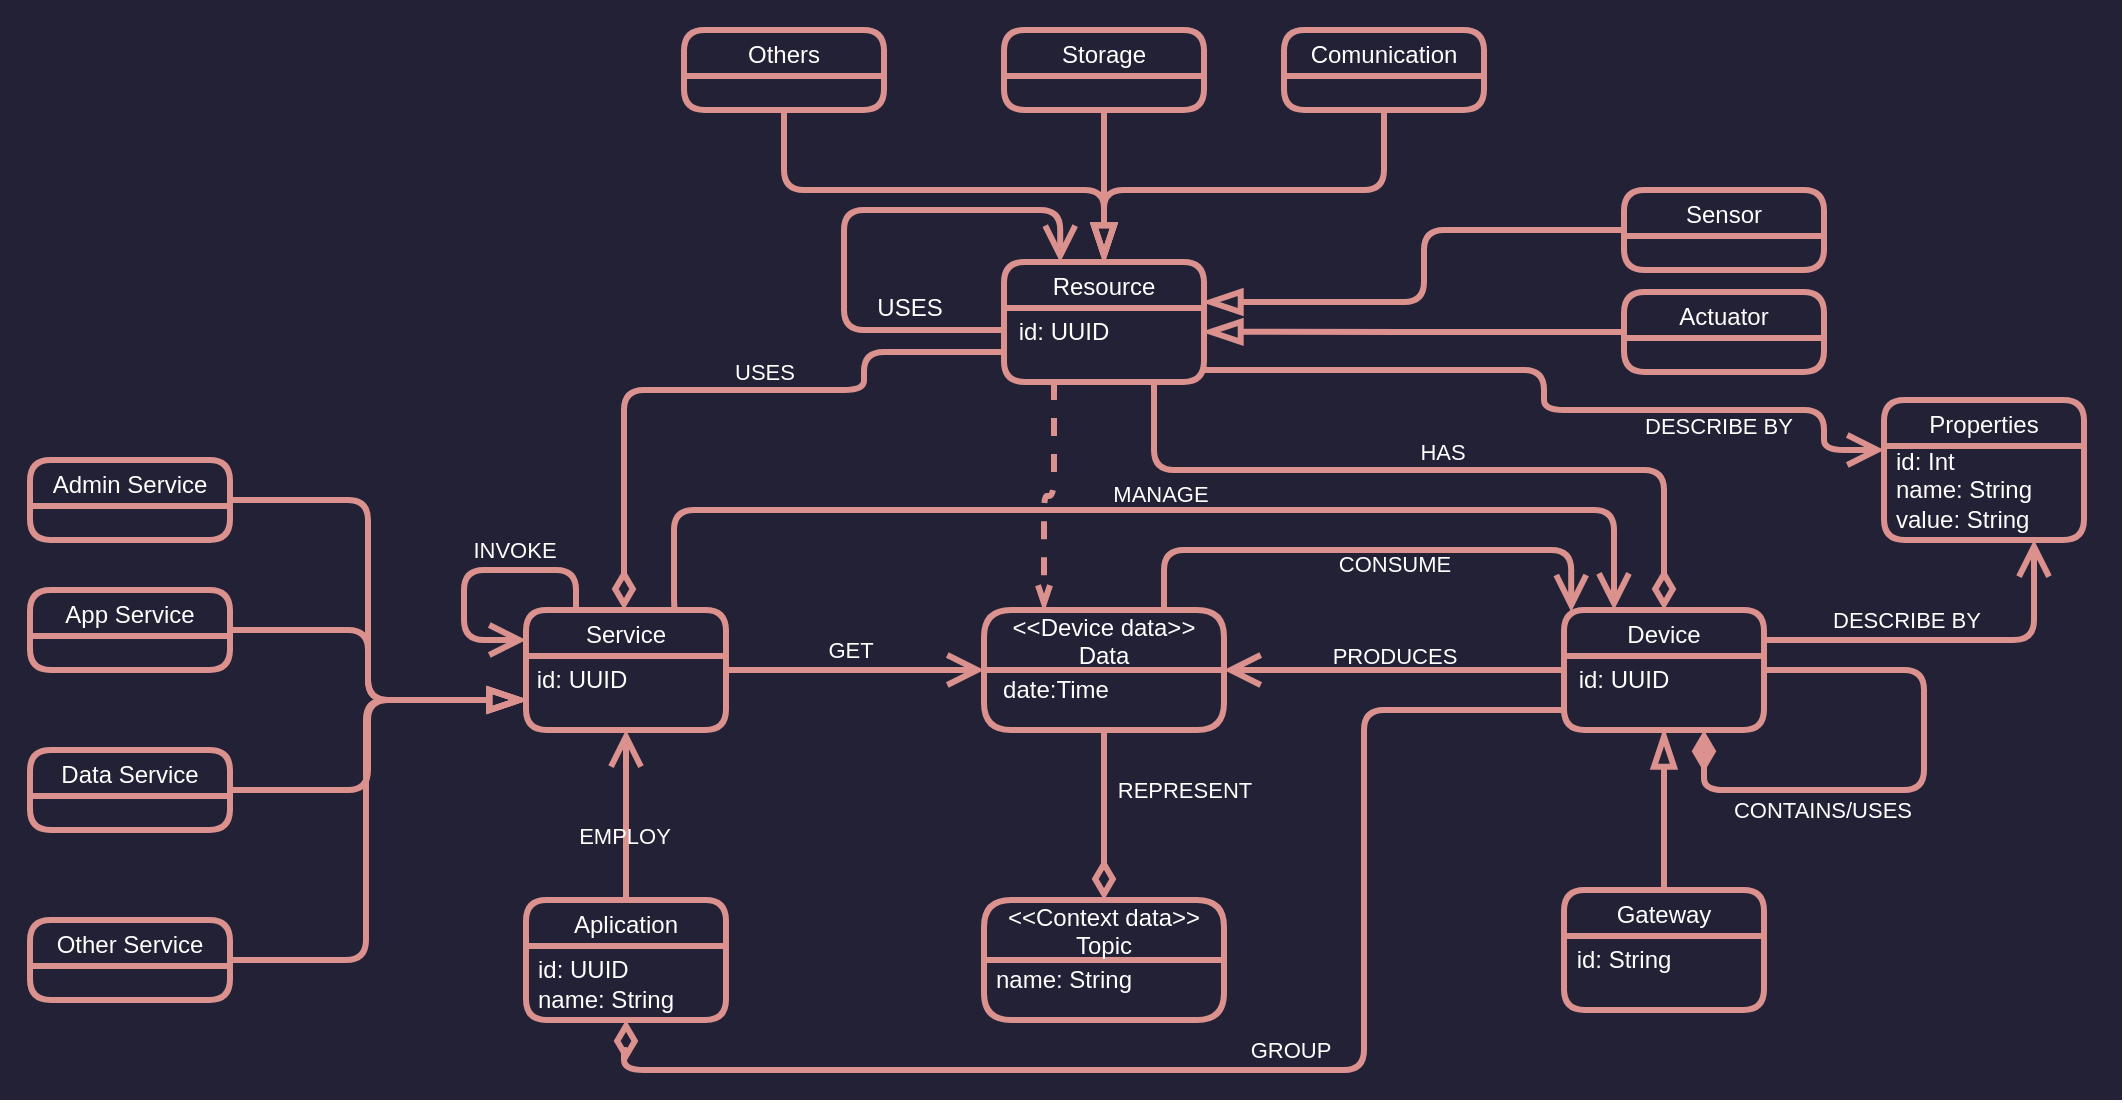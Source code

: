 <mxfile version="22.1.21" type="device">
  <diagram name="Página-1" id="KCZHRsNFGOOAUEGrP5nl">
    <mxGraphModel dx="1434" dy="907" grid="1" gridSize="10" guides="1" tooltips="1" connect="1" arrows="1" fold="1" page="1" pageScale="1" pageWidth="827" pageHeight="1169" math="0" shadow="0">
      <root>
        <mxCell id="0" />
        <mxCell id="1" parent="0" />
        <mxCell id="8vS-f6j0tsZiRI6oT4Nr-5" value="" style="group;fillColor=#232136;strokeColor=#232136;strokeWidth=30;" parent="1" vertex="1" connectable="0">
          <mxGeometry x="100" y="100" width="1031" height="520" as="geometry" />
        </mxCell>
        <mxCell id="fbPeKxcQVnnoHxMoIqsi-6" value="Others" style="swimlane;strokeWidth=3;rounded=1;fontStyle=0;strokeColor=#DB918D;fillColor=none;fontColor=#FFFFFF;container=0;labelBackgroundColor=none;" parent="8vS-f6j0tsZiRI6oT4Nr-5" vertex="1">
          <mxGeometry x="327" width="100" height="40" as="geometry" />
        </mxCell>
        <mxCell id="fbPeKxcQVnnoHxMoIqsi-7" value="Storage" style="swimlane;strokeWidth=3;rounded=1;fontStyle=0;strokeColor=#DB918D;fillColor=none;fontColor=#FFFFFF;container=0;labelBackgroundColor=none;" parent="8vS-f6j0tsZiRI6oT4Nr-5" vertex="1">
          <mxGeometry x="487" width="100" height="40" as="geometry" />
        </mxCell>
        <mxCell id="fbPeKxcQVnnoHxMoIqsi-8" value="Comunication" style="swimlane;strokeWidth=3;rounded=1;fontStyle=0;strokeColor=#DB918D;fillColor=none;fontColor=#FFFFFF;container=0;labelBackgroundColor=none;" parent="8vS-f6j0tsZiRI6oT4Nr-5" vertex="1">
          <mxGeometry x="627" width="100" height="40" as="geometry" />
        </mxCell>
        <mxCell id="fbPeKxcQVnnoHxMoIqsi-78" style="edgeStyle=orthogonalEdgeStyle;shape=connector;curved=0;rounded=1;orthogonalLoop=1;jettySize=auto;html=1;labelBackgroundColor=none;strokeColor=#DB918D;strokeWidth=3;align=center;verticalAlign=middle;fontFamily=Helvetica;fontSize=11;fontColor=#FFFFFF;endArrow=blockThin;endFill=0;endSize=12;" parent="8vS-f6j0tsZiRI6oT4Nr-5" source="fbPeKxcQVnnoHxMoIqsi-12" edge="1">
          <mxGeometry relative="1" as="geometry">
            <mxPoint x="587" y="136" as="targetPoint" />
            <Array as="points">
              <mxPoint x="697" y="100" />
              <mxPoint x="697" y="136" />
            </Array>
            <mxPoint x="787" y="56" as="sourcePoint" />
          </mxGeometry>
        </mxCell>
        <mxCell id="fbPeKxcQVnnoHxMoIqsi-12" value="Sensor" style="swimlane;strokeWidth=3;rounded=1;fontStyle=0;strokeColor=#DB918D;fillColor=none;fontColor=#FFFFFF;container=0;labelBackgroundColor=none;" parent="8vS-f6j0tsZiRI6oT4Nr-5" vertex="1">
          <mxGeometry x="797" y="80" width="100" height="40" as="geometry" />
        </mxCell>
        <mxCell id="8vS-f6j0tsZiRI6oT4Nr-2" style="edgeStyle=orthogonalEdgeStyle;shape=connector;curved=0;rounded=1;orthogonalLoop=1;jettySize=auto;html=1;exitX=0;exitY=0.5;exitDx=0;exitDy=0;labelBackgroundColor=none;strokeColor=#DB918D;strokeWidth=3;align=center;verticalAlign=middle;fontFamily=Helvetica;fontSize=11;fontColor=#FFFFFF;endArrow=blockThin;endFill=0;endSize=12;" parent="8vS-f6j0tsZiRI6oT4Nr-5" source="fbPeKxcQVnnoHxMoIqsi-13" edge="1">
          <mxGeometry relative="1" as="geometry">
            <mxPoint x="587.0" y="150.897" as="targetPoint" />
          </mxGeometry>
        </mxCell>
        <mxCell id="fbPeKxcQVnnoHxMoIqsi-13" value="Actuator" style="swimlane;strokeWidth=3;rounded=1;fontStyle=0;strokeColor=#DB918D;fillColor=none;fontColor=#FFFFFF;container=0;labelBackgroundColor=none;" parent="8vS-f6j0tsZiRI6oT4Nr-5" vertex="1">
          <mxGeometry x="797" y="131" width="100" height="40" as="geometry" />
        </mxCell>
        <mxCell id="fbPeKxcQVnnoHxMoIqsi-16" value="Admin Service" style="swimlane;strokeWidth=3;rounded=1;fontStyle=0;strokeColor=#DB918D;fillColor=none;fontColor=#FFFFFF;container=0;labelBackgroundColor=none;" parent="8vS-f6j0tsZiRI6oT4Nr-5" vertex="1">
          <mxGeometry y="215" width="100" height="40" as="geometry" />
        </mxCell>
        <mxCell id="fbPeKxcQVnnoHxMoIqsi-19" value="App Service" style="swimlane;strokeWidth=3;rounded=1;fontStyle=0;strokeColor=#DB918D;fillColor=none;fontColor=#FFFFFF;container=0;labelBackgroundColor=none;" parent="8vS-f6j0tsZiRI6oT4Nr-5" vertex="1">
          <mxGeometry y="280" width="100" height="40" as="geometry" />
        </mxCell>
        <mxCell id="fbPeKxcQVnnoHxMoIqsi-22" value="Data Service" style="swimlane;strokeWidth=3;rounded=1;fontStyle=0;strokeColor=#DB918D;fillColor=none;fontColor=#FFFFFF;container=0;labelBackgroundColor=none;" parent="8vS-f6j0tsZiRI6oT4Nr-5" vertex="1">
          <mxGeometry y="360" width="100" height="40" as="geometry" />
        </mxCell>
        <mxCell id="fbPeKxcQVnnoHxMoIqsi-23" value="Other Service" style="swimlane;strokeWidth=3;rounded=1;fontStyle=0;strokeColor=#DB918D;fillColor=none;fontColor=#FFFFFF;container=0;labelBackgroundColor=none;" parent="8vS-f6j0tsZiRI6oT4Nr-5" vertex="1">
          <mxGeometry y="445" width="100" height="40" as="geometry" />
        </mxCell>
        <mxCell id="fbPeKxcQVnnoHxMoIqsi-29" value="Aplication" style="swimlane;strokeWidth=3;rounded=1;fontStyle=0;strokeColor=#DB918D;fillColor=none;fontColor=#FFFFFF;container=0;labelBackgroundColor=none;" parent="8vS-f6j0tsZiRI6oT4Nr-5" vertex="1">
          <mxGeometry x="248" y="435" width="100" height="60" as="geometry">
            <mxRectangle x="580" y="270" width="80" height="30" as="alternateBounds" />
          </mxGeometry>
        </mxCell>
        <mxCell id="fbPeKxcQVnnoHxMoIqsi-86" value="USES" style="text;html=1;strokeColor=none;fillColor=none;align=center;verticalAlign=middle;whiteSpace=wrap;rounded=0;fontSize=12;fontFamily=Helvetica;fontColor=#FFFFFF;container=0;labelBackgroundColor=none;" parent="8vS-f6j0tsZiRI6oT4Nr-5" vertex="1">
          <mxGeometry x="410" y="124" width="60" height="30" as="geometry" />
        </mxCell>
        <mxCell id="fbPeKxcQVnnoHxMoIqsi-100" style="edgeStyle=orthogonalEdgeStyle;shape=connector;curved=0;rounded=1;orthogonalLoop=1;jettySize=auto;html=1;labelBackgroundColor=none;strokeColor=#DB918D;strokeWidth=3;align=center;verticalAlign=middle;fontFamily=Helvetica;fontSize=11;fontColor=#FFFFFF;endArrow=open;endFill=0;endSize=12;" parent="8vS-f6j0tsZiRI6oT4Nr-5" edge="1">
          <mxGeometry relative="1" as="geometry">
            <mxPoint x="347" y="320" as="sourcePoint" />
            <mxPoint x="477" y="320" as="targetPoint" />
          </mxGeometry>
        </mxCell>
        <mxCell id="fbPeKxcQVnnoHxMoIqsi-101" value="GET" style="edgeLabel;html=1;align=center;verticalAlign=middle;resizable=0;points=[];fontSize=11;fontFamily=Helvetica;fontColor=#FFFFFF;container=0;labelBackgroundColor=none;" parent="fbPeKxcQVnnoHxMoIqsi-100" vertex="1" connectable="0">
          <mxGeometry x="-0.027" y="-1" relative="1" as="geometry">
            <mxPoint y="-11" as="offset" />
          </mxGeometry>
        </mxCell>
        <mxCell id="KpJvDtPZwzSK3RjMsNet-6" style="edgeStyle=orthogonalEdgeStyle;shape=connector;curved=0;rounded=1;orthogonalLoop=1;jettySize=auto;html=1;labelBackgroundColor=none;strokeColor=#DB918D;strokeWidth=3;align=center;verticalAlign=middle;fontFamily=Helvetica;fontSize=11;fontColor=#FFFFFF;endArrow=open;endFill=0;endSize=12;" parent="8vS-f6j0tsZiRI6oT4Nr-5" edge="1">
          <mxGeometry relative="1" as="geometry">
            <mxPoint x="587" y="170" as="sourcePoint" />
            <mxPoint x="927" y="210" as="targetPoint" />
            <Array as="points">
              <mxPoint x="587" y="170" />
              <mxPoint x="757" y="170" />
              <mxPoint x="757" y="190" />
              <mxPoint x="897" y="190" />
              <mxPoint x="897" y="210" />
            </Array>
          </mxGeometry>
        </mxCell>
        <mxCell id="KpJvDtPZwzSK3RjMsNet-7" value="DESCRIBE BY" style="edgeLabel;html=1;align=center;verticalAlign=middle;resizable=0;points=[];fontSize=11;fontFamily=Helvetica;fontColor=#FFFFFF;container=0;labelBackgroundColor=none;" parent="KpJvDtPZwzSK3RjMsNet-6" vertex="1" connectable="0">
          <mxGeometry x="0.458" relative="1" as="geometry">
            <mxPoint y="8" as="offset" />
          </mxGeometry>
        </mxCell>
        <mxCell id="KpJvDtPZwzSK3RjMsNet-14" style="edgeStyle=orthogonalEdgeStyle;shape=connector;curved=0;rounded=1;orthogonalLoop=1;jettySize=auto;html=1;exitX=0;exitY=1;exitDx=0;exitDy=0;entryX=0.5;entryY=1;entryDx=0;entryDy=0;labelBackgroundColor=none;strokeColor=#DB918D;strokeWidth=3;align=center;verticalAlign=middle;fontFamily=Helvetica;fontSize=11;fontColor=#FFFFFF;endArrow=diamondThin;endFill=0;jumpSize=5;endSize=12;" parent="8vS-f6j0tsZiRI6oT4Nr-5" source="fbPeKxcQVnnoHxMoIqsi-59" target="fbPeKxcQVnnoHxMoIqsi-29" edge="1">
          <mxGeometry relative="1" as="geometry">
            <Array as="points">
              <mxPoint x="667" y="340" />
              <mxPoint x="667" y="520" />
              <mxPoint x="297" y="520" />
              <mxPoint x="297" y="510" />
              <mxPoint x="298" y="510" />
            </Array>
          </mxGeometry>
        </mxCell>
        <mxCell id="KpJvDtPZwzSK3RjMsNet-15" value="GROUP" style="edgeLabel;html=1;align=center;verticalAlign=middle;resizable=0;points=[];fontSize=11;fontFamily=Helvetica;fontColor=#FFFFFF;container=0;labelBackgroundColor=none;" parent="KpJvDtPZwzSK3RjMsNet-14" vertex="1" connectable="0">
          <mxGeometry x="-0.003" y="2" relative="1" as="geometry">
            <mxPoint x="20" y="-12" as="offset" />
          </mxGeometry>
        </mxCell>
        <mxCell id="KpJvDtPZwzSK3RjMsNet-11" style="edgeStyle=orthogonalEdgeStyle;shape=connector;curved=0;rounded=1;orthogonalLoop=1;jettySize=auto;html=1;exitX=1;exitY=0.5;exitDx=0;exitDy=0;labelBackgroundColor=none;strokeColor=#DB918D;strokeWidth=3;align=center;verticalAlign=middle;fontFamily=Helvetica;fontSize=11;fontColor=#FFFFFF;endArrow=diamondThin;endFill=1;endSize=12;" parent="8vS-f6j0tsZiRI6oT4Nr-5" source="fbPeKxcQVnnoHxMoIqsi-58" edge="1">
          <mxGeometry relative="1" as="geometry">
            <mxPoint x="837" y="350.185" as="targetPoint" />
            <Array as="points">
              <mxPoint x="947" y="320" />
              <mxPoint x="947" y="380" />
              <mxPoint x="837" y="380" />
            </Array>
          </mxGeometry>
        </mxCell>
        <mxCell id="KpJvDtPZwzSK3RjMsNet-12" value="CONTAINS/USES" style="edgeLabel;html=1;align=center;verticalAlign=middle;resizable=0;points=[];fontSize=11;fontFamily=Helvetica;fontColor=#FFFFFF;container=0;labelBackgroundColor=none;" parent="KpJvDtPZwzSK3RjMsNet-11" vertex="1" connectable="0">
          <mxGeometry x="0.179" y="-2" relative="1" as="geometry">
            <mxPoint x="-26" y="12" as="offset" />
          </mxGeometry>
        </mxCell>
        <mxCell id="fbPeKxcQVnnoHxMoIqsi-58" value="Device" style="swimlane;strokeWidth=3;rounded=1;fontStyle=0;strokeColor=#DB918D;fillColor=none;fontColor=#FFFFFF;startSize=23;container=0;labelBackgroundColor=none;" parent="8vS-f6j0tsZiRI6oT4Nr-5" vertex="1">
          <mxGeometry x="767" y="290" width="100" height="60" as="geometry">
            <mxRectangle x="580" y="270" width="80" height="30" as="alternateBounds" />
          </mxGeometry>
        </mxCell>
        <mxCell id="fbPeKxcQVnnoHxMoIqsi-59" value="id: UUID" style="text;html=1;strokeColor=none;fillColor=none;align=center;verticalAlign=middle;whiteSpace=wrap;rounded=0;container=0;fontColor=#FFFFFF;labelBackgroundColor=none;" parent="8vS-f6j0tsZiRI6oT4Nr-5" vertex="1">
          <mxGeometry x="767" y="310" width="60" height="30" as="geometry" />
        </mxCell>
        <mxCell id="fbPeKxcQVnnoHxMoIqsi-9" value="Resource" style="swimlane;strokeWidth=3;rounded=1;fontStyle=0;strokeColor=#DB918D;fillColor=none;fontColor=#FFFFFF;container=0;labelBackgroundColor=none;" parent="8vS-f6j0tsZiRI6oT4Nr-5" vertex="1">
          <mxGeometry x="487" y="116" width="100" height="60" as="geometry">
            <mxRectangle x="580" y="270" width="80" height="30" as="alternateBounds" />
          </mxGeometry>
        </mxCell>
        <mxCell id="fbPeKxcQVnnoHxMoIqsi-70" style="edgeStyle=orthogonalEdgeStyle;rounded=1;orthogonalLoop=1;jettySize=auto;html=1;entryX=0.5;entryY=0;entryDx=0;entryDy=0;fontColor=#FFFFFF;curved=0;strokeWidth=3;strokeColor=#DB918D;endArrow=blockThin;endFill=0;endSize=12;labelBackgroundColor=none;" parent="8vS-f6j0tsZiRI6oT4Nr-5" source="fbPeKxcQVnnoHxMoIqsi-6" target="fbPeKxcQVnnoHxMoIqsi-9" edge="1">
          <mxGeometry relative="1" as="geometry">
            <Array as="points">
              <mxPoint x="377" y="80" />
              <mxPoint x="537" y="80" />
            </Array>
          </mxGeometry>
        </mxCell>
        <mxCell id="fbPeKxcQVnnoHxMoIqsi-73" style="edgeStyle=orthogonalEdgeStyle;shape=connector;curved=0;rounded=1;orthogonalLoop=1;jettySize=auto;html=1;entryX=0.5;entryY=0;entryDx=0;entryDy=0;labelBackgroundColor=none;strokeColor=#DB918D;strokeWidth=3;align=center;verticalAlign=middle;fontFamily=Helvetica;fontSize=11;fontColor=#FFFFFF;endArrow=blockThin;endFill=0;endSize=12;" parent="8vS-f6j0tsZiRI6oT4Nr-5" source="fbPeKxcQVnnoHxMoIqsi-7" target="fbPeKxcQVnnoHxMoIqsi-9" edge="1">
          <mxGeometry relative="1" as="geometry" />
        </mxCell>
        <mxCell id="fbPeKxcQVnnoHxMoIqsi-74" style="edgeStyle=orthogonalEdgeStyle;shape=connector;curved=0;rounded=1;orthogonalLoop=1;jettySize=auto;html=1;entryX=0.5;entryY=0;entryDx=0;entryDy=0;labelBackgroundColor=none;strokeColor=#DB918D;strokeWidth=3;align=center;verticalAlign=middle;fontFamily=Helvetica;fontSize=11;fontColor=#FFFFFF;endArrow=blockThin;endFill=0;exitX=0.5;exitY=1;exitDx=0;exitDy=0;endSize=12;" parent="8vS-f6j0tsZiRI6oT4Nr-5" source="fbPeKxcQVnnoHxMoIqsi-8" target="fbPeKxcQVnnoHxMoIqsi-9" edge="1">
          <mxGeometry relative="1" as="geometry">
            <Array as="points">
              <mxPoint x="677" y="80" />
              <mxPoint x="537" y="80" />
            </Array>
          </mxGeometry>
        </mxCell>
        <mxCell id="KpJvDtPZwzSK3RjMsNet-2" style="edgeStyle=orthogonalEdgeStyle;shape=connector;curved=0;rounded=1;orthogonalLoop=1;jettySize=auto;html=1;exitX=0.75;exitY=1;exitDx=0;exitDy=0;labelBackgroundColor=none;strokeColor=#DB918D;strokeWidth=3;align=center;verticalAlign=middle;fontFamily=Helvetica;fontSize=11;fontColor=#FFFFFF;endArrow=diamondThin;endFill=0;endSize=12;" parent="8vS-f6j0tsZiRI6oT4Nr-5" source="fbPeKxcQVnnoHxMoIqsi-9" target="fbPeKxcQVnnoHxMoIqsi-58" edge="1">
          <mxGeometry relative="1" as="geometry">
            <Array as="points">
              <mxPoint x="562" y="220" />
              <mxPoint x="817" y="220" />
            </Array>
          </mxGeometry>
        </mxCell>
        <mxCell id="KpJvDtPZwzSK3RjMsNet-3" value="HAS" style="edgeLabel;html=1;align=center;verticalAlign=middle;resizable=0;points=[];fontSize=11;fontFamily=Helvetica;fontColor=#FFFFFF;container=0;labelBackgroundColor=none;" parent="KpJvDtPZwzSK3RjMsNet-2" vertex="1" connectable="0">
          <mxGeometry x="0.016" y="-1" relative="1" as="geometry">
            <mxPoint y="-10" as="offset" />
          </mxGeometry>
        </mxCell>
        <mxCell id="fbPeKxcQVnnoHxMoIqsi-80" style="edgeStyle=orthogonalEdgeStyle;shape=connector;curved=0;rounded=1;orthogonalLoop=1;jettySize=auto;html=1;entryX=0.281;entryY=0.019;entryDx=0;entryDy=0;labelBackgroundColor=none;strokeColor=#DB918D;strokeWidth=3;align=center;verticalAlign=middle;fontFamily=Helvetica;fontSize=11;fontColor=#FFFFFF;endArrow=open;endFill=0;entryPerimeter=0;endSize=12;" parent="8vS-f6j0tsZiRI6oT4Nr-5" edge="1">
          <mxGeometry relative="1" as="geometry">
            <mxPoint x="487" y="150" as="sourcePoint" />
            <mxPoint x="515.1" y="116.14" as="targetPoint" />
            <Array as="points">
              <mxPoint x="407" y="150" />
              <mxPoint x="407" y="90" />
              <mxPoint x="515" y="90" />
            </Array>
          </mxGeometry>
        </mxCell>
        <mxCell id="fbPeKxcQVnnoHxMoIqsi-10" value="id: UUID" style="text;html=1;strokeColor=none;fillColor=none;align=center;verticalAlign=middle;whiteSpace=wrap;rounded=0;container=0;fontColor=#FFFFFF;labelBackgroundColor=none;" parent="8vS-f6j0tsZiRI6oT4Nr-5" vertex="1">
          <mxGeometry x="487" y="136" width="60" height="30" as="geometry" />
        </mxCell>
        <mxCell id="fbPeKxcQVnnoHxMoIqsi-25" value="Service" style="swimlane;strokeWidth=3;rounded=1;fontStyle=0;strokeColor=#DB918D;fillColor=none;fontColor=#FFFFFF;container=0;labelBackgroundColor=none;" parent="8vS-f6j0tsZiRI6oT4Nr-5" vertex="1">
          <mxGeometry x="248" y="290" width="100" height="60" as="geometry">
            <mxRectangle x="580" y="270" width="80" height="30" as="alternateBounds" />
          </mxGeometry>
        </mxCell>
        <mxCell id="fbPeKxcQVnnoHxMoIqsi-91" style="edgeStyle=orthogonalEdgeStyle;shape=connector;curved=0;rounded=1;orthogonalLoop=1;jettySize=auto;html=1;entryX=0;entryY=0.75;entryDx=0;entryDy=0;labelBackgroundColor=none;strokeColor=#DB918D;strokeWidth=3;align=center;verticalAlign=middle;fontFamily=Helvetica;fontSize=11;fontColor=#FFFFFF;endArrow=blockThin;endFill=0;endSize=12;" parent="8vS-f6j0tsZiRI6oT4Nr-5" source="fbPeKxcQVnnoHxMoIqsi-16" target="fbPeKxcQVnnoHxMoIqsi-25" edge="1">
          <mxGeometry relative="1" as="geometry" />
        </mxCell>
        <mxCell id="fbPeKxcQVnnoHxMoIqsi-92" style="edgeStyle=orthogonalEdgeStyle;shape=connector;curved=0;rounded=1;orthogonalLoop=1;jettySize=auto;html=1;entryX=0;entryY=0.75;entryDx=0;entryDy=0;labelBackgroundColor=none;strokeColor=#DB918D;strokeWidth=3;align=center;verticalAlign=middle;fontFamily=Helvetica;fontSize=11;fontColor=#FFFFFF;endArrow=blockThin;endFill=0;endSize=12;" parent="8vS-f6j0tsZiRI6oT4Nr-5" source="fbPeKxcQVnnoHxMoIqsi-19" target="fbPeKxcQVnnoHxMoIqsi-25" edge="1">
          <mxGeometry relative="1" as="geometry" />
        </mxCell>
        <mxCell id="fbPeKxcQVnnoHxMoIqsi-94" style="edgeStyle=orthogonalEdgeStyle;shape=connector;curved=0;rounded=1;orthogonalLoop=1;jettySize=auto;html=1;entryX=0;entryY=0.75;entryDx=0;entryDy=0;labelBackgroundColor=none;strokeColor=#DB918D;strokeWidth=3;align=center;verticalAlign=middle;fontFamily=Helvetica;fontSize=11;fontColor=#FFFFFF;endArrow=blockThin;endFill=0;endSize=12;" parent="8vS-f6j0tsZiRI6oT4Nr-5" source="fbPeKxcQVnnoHxMoIqsi-22" target="fbPeKxcQVnnoHxMoIqsi-25" edge="1">
          <mxGeometry relative="1" as="geometry" />
        </mxCell>
        <mxCell id="fbPeKxcQVnnoHxMoIqsi-95" style="edgeStyle=orthogonalEdgeStyle;shape=connector;curved=0;rounded=1;orthogonalLoop=1;jettySize=auto;html=1;entryX=0;entryY=0.75;entryDx=0;entryDy=0;labelBackgroundColor=none;strokeColor=#DB918D;strokeWidth=3;align=center;verticalAlign=middle;fontFamily=Helvetica;fontSize=11;fontColor=#FFFFFF;endArrow=blockThin;endFill=0;endSize=12;" parent="8vS-f6j0tsZiRI6oT4Nr-5" source="fbPeKxcQVnnoHxMoIqsi-23" target="fbPeKxcQVnnoHxMoIqsi-25" edge="1">
          <mxGeometry relative="1" as="geometry">
            <Array as="points">
              <mxPoint x="168" y="465" />
              <mxPoint x="168" y="335" />
            </Array>
          </mxGeometry>
        </mxCell>
        <mxCell id="fbPeKxcQVnnoHxMoIqsi-96" style="edgeStyle=orthogonalEdgeStyle;shape=connector;curved=0;rounded=1;orthogonalLoop=1;jettySize=auto;html=1;entryX=0.5;entryY=1;entryDx=0;entryDy=0;labelBackgroundColor=none;strokeColor=#DB918D;strokeWidth=3;align=center;verticalAlign=middle;fontFamily=Helvetica;fontSize=11;fontColor=#FFFFFF;endArrow=open;endFill=0;endSize=12;" parent="8vS-f6j0tsZiRI6oT4Nr-5" source="fbPeKxcQVnnoHxMoIqsi-29" target="fbPeKxcQVnnoHxMoIqsi-25" edge="1">
          <mxGeometry relative="1" as="geometry" />
        </mxCell>
        <mxCell id="fbPeKxcQVnnoHxMoIqsi-97" value="EMPLOY" style="edgeLabel;html=1;align=center;verticalAlign=middle;resizable=0;points=[];fontSize=11;fontFamily=Helvetica;fontColor=#FFFFFF;container=0;labelBackgroundColor=none;" parent="fbPeKxcQVnnoHxMoIqsi-96" vertex="1" connectable="0">
          <mxGeometry x="-0.236" y="1" relative="1" as="geometry">
            <mxPoint as="offset" />
          </mxGeometry>
        </mxCell>
        <mxCell id="KpJvDtPZwzSK3RjMsNet-16" style="edgeStyle=orthogonalEdgeStyle;shape=connector;curved=0;rounded=1;orthogonalLoop=1;jettySize=auto;html=1;exitX=0.75;exitY=0;exitDx=0;exitDy=0;entryX=0.25;entryY=0;entryDx=0;entryDy=0;labelBackgroundColor=none;strokeColor=#DB918D;strokeWidth=3;align=center;verticalAlign=middle;fontFamily=Helvetica;fontSize=11;fontColor=#FFFFFF;endArrow=open;endFill=0;endSize=12;" parent="8vS-f6j0tsZiRI6oT4Nr-5" source="fbPeKxcQVnnoHxMoIqsi-25" target="fbPeKxcQVnnoHxMoIqsi-58" edge="1">
          <mxGeometry relative="1" as="geometry">
            <Array as="points">
              <mxPoint x="322" y="240" />
              <mxPoint x="792" y="240" />
            </Array>
          </mxGeometry>
        </mxCell>
        <mxCell id="KpJvDtPZwzSK3RjMsNet-17" value="MANAGE" style="edgeLabel;html=1;align=center;verticalAlign=middle;resizable=0;points=[];fontSize=11;fontFamily=Helvetica;fontColor=#FFFFFF;container=0;labelBackgroundColor=none;" parent="KpJvDtPZwzSK3RjMsNet-16" vertex="1" connectable="0">
          <mxGeometry x="-0.056" relative="1" as="geometry">
            <mxPoint x="24" y="-8" as="offset" />
          </mxGeometry>
        </mxCell>
        <mxCell id="fbPeKxcQVnnoHxMoIqsi-87" style="edgeStyle=orthogonalEdgeStyle;shape=connector;curved=0;rounded=1;orthogonalLoop=1;jettySize=auto;html=1;labelBackgroundColor=none;strokeColor=#DB918D;strokeWidth=3;align=center;verticalAlign=middle;fontFamily=Helvetica;fontSize=11;fontColor=#FFFFFF;endArrow=diamondThin;endFill=0;exitX=0;exitY=0.75;exitDx=0;exitDy=0;endSize=12;" parent="8vS-f6j0tsZiRI6oT4Nr-5" source="fbPeKxcQVnnoHxMoIqsi-9" target="fbPeKxcQVnnoHxMoIqsi-25" edge="1">
          <mxGeometry relative="1" as="geometry">
            <Array as="points">
              <mxPoint x="417" y="161" />
              <mxPoint x="417" y="180" />
              <mxPoint x="297" y="180" />
            </Array>
          </mxGeometry>
        </mxCell>
        <mxCell id="fbPeKxcQVnnoHxMoIqsi-88" value="USES" style="edgeLabel;html=1;align=center;verticalAlign=middle;resizable=0;points=[];fontSize=11;fontFamily=Helvetica;fontColor=#FFFFFF;container=0;labelBackgroundColor=none;" parent="fbPeKxcQVnnoHxMoIqsi-87" vertex="1" connectable="0">
          <mxGeometry x="0.087" y="1" relative="1" as="geometry">
            <mxPoint x="34" y="-10" as="offset" />
          </mxGeometry>
        </mxCell>
        <mxCell id="fbPeKxcQVnnoHxMoIqsi-26" value="&lt;font&gt;id: UUID&lt;/font&gt;" style="text;html=1;strokeColor=none;fillColor=none;align=center;verticalAlign=middle;whiteSpace=wrap;rounded=0;container=0;fontColor=#FFFFFF;labelBackgroundColor=none;" parent="8vS-f6j0tsZiRI6oT4Nr-5" vertex="1">
          <mxGeometry x="246" y="310" width="60" height="30" as="geometry" />
        </mxCell>
        <mxCell id="fbPeKxcQVnnoHxMoIqsi-89" style="edgeStyle=orthogonalEdgeStyle;shape=connector;curved=0;rounded=1;orthogonalLoop=1;jettySize=auto;html=1;exitX=0.25;exitY=0;exitDx=0;exitDy=0;entryX=0;entryY=0.25;entryDx=0;entryDy=0;labelBackgroundColor=none;strokeColor=#DB918D;strokeWidth=3;align=center;verticalAlign=middle;fontFamily=Helvetica;fontSize=11;fontColor=#FFFFFF;endArrow=open;endFill=0;endSize=12;" parent="8vS-f6j0tsZiRI6oT4Nr-5" source="fbPeKxcQVnnoHxMoIqsi-25" target="fbPeKxcQVnnoHxMoIqsi-25" edge="1">
          <mxGeometry relative="1" as="geometry">
            <Array as="points">
              <mxPoint x="273" y="270" />
              <mxPoint x="217" y="270" />
              <mxPoint x="217" y="305" />
            </Array>
          </mxGeometry>
        </mxCell>
        <mxCell id="fbPeKxcQVnnoHxMoIqsi-90" value="INVOKE" style="edgeLabel;html=1;align=center;verticalAlign=middle;resizable=0;points=[];fontSize=11;fontFamily=Helvetica;fontColor=#FFFFFF;container=0;labelBackgroundColor=none;" parent="fbPeKxcQVnnoHxMoIqsi-89" vertex="1" connectable="0">
          <mxGeometry x="0.108" relative="1" as="geometry">
            <mxPoint x="25" y="-13" as="offset" />
          </mxGeometry>
        </mxCell>
        <mxCell id="fbPeKxcQVnnoHxMoIqsi-30" value="id: UUID&lt;br&gt;name: String" style="text;html=1;strokeColor=none;fillColor=none;align=left;verticalAlign=middle;whiteSpace=wrap;rounded=0;container=0;fontColor=#FFFFFF;labelBackgroundColor=none;" parent="8vS-f6j0tsZiRI6oT4Nr-5" vertex="1">
          <mxGeometry x="252" y="462" width="80" height="30" as="geometry" />
        </mxCell>
        <mxCell id="fbPeKxcQVnnoHxMoIqsi-40" value="&lt;&lt;Device data&gt;&gt;&#xa;Data" style="swimlane;strokeWidth=3;rounded=1;fontStyle=0;strokeColor=#DB918D;fillColor=none;fontColor=#FFFFFF;startSize=30;container=0;labelBackgroundColor=none;" parent="8vS-f6j0tsZiRI6oT4Nr-5" vertex="1">
          <mxGeometry x="477" y="290" width="120" height="60" as="geometry">
            <mxRectangle x="580" y="270" width="80" height="30" as="alternateBounds" />
          </mxGeometry>
        </mxCell>
        <mxCell id="fbPeKxcQVnnoHxMoIqsi-105" style="edgeStyle=orthogonalEdgeStyle;shape=connector;curved=0;rounded=1;orthogonalLoop=1;jettySize=auto;html=1;entryX=1;entryY=0.5;entryDx=0;entryDy=0;labelBackgroundColor=none;strokeColor=#DB918D;strokeWidth=3;align=center;verticalAlign=middle;fontFamily=Helvetica;fontSize=11;fontColor=#FFFFFF;endArrow=open;endFill=0;endSize=12;" parent="8vS-f6j0tsZiRI6oT4Nr-5" source="fbPeKxcQVnnoHxMoIqsi-58" target="fbPeKxcQVnnoHxMoIqsi-40" edge="1">
          <mxGeometry relative="1" as="geometry" />
        </mxCell>
        <mxCell id="fbPeKxcQVnnoHxMoIqsi-106" value="PRODUCES" style="edgeLabel;html=1;align=center;verticalAlign=middle;resizable=0;points=[];fontSize=11;fontFamily=Helvetica;fontColor=#FFFFFF;container=0;labelBackgroundColor=none;" parent="fbPeKxcQVnnoHxMoIqsi-105" vertex="1" connectable="0">
          <mxGeometry x="0.001" y="1" relative="1" as="geometry">
            <mxPoint y="-8" as="offset" />
          </mxGeometry>
        </mxCell>
        <mxCell id="fbPeKxcQVnnoHxMoIqsi-107" style="edgeStyle=orthogonalEdgeStyle;shape=connector;curved=0;rounded=1;orthogonalLoop=1;jettySize=auto;html=1;exitX=0.75;exitY=0;exitDx=0;exitDy=0;entryX=0.036;entryY=0.014;entryDx=0;entryDy=0;labelBackgroundColor=none;strokeColor=#DB918D;strokeWidth=3;align=center;verticalAlign=middle;fontFamily=Helvetica;fontSize=11;fontColor=#FFFFFF;endArrow=open;endFill=0;entryPerimeter=0;endSize=12;" parent="8vS-f6j0tsZiRI6oT4Nr-5" source="fbPeKxcQVnnoHxMoIqsi-40" target="fbPeKxcQVnnoHxMoIqsi-58" edge="1">
          <mxGeometry relative="1" as="geometry">
            <Array as="points">
              <mxPoint x="567" y="260" />
              <mxPoint x="771" y="260" />
            </Array>
          </mxGeometry>
        </mxCell>
        <mxCell id="fbPeKxcQVnnoHxMoIqsi-108" value="CONSUME" style="edgeLabel;html=1;align=center;verticalAlign=middle;resizable=0;points=[];fontSize=11;fontFamily=Helvetica;fontColor=#FFFFFF;container=0;labelBackgroundColor=none;" parent="fbPeKxcQVnnoHxMoIqsi-107" vertex="1" connectable="0">
          <mxGeometry x="0.094" y="1" relative="1" as="geometry">
            <mxPoint y="8" as="offset" />
          </mxGeometry>
        </mxCell>
        <mxCell id="fbPeKxcQVnnoHxMoIqsi-104" style="edgeStyle=orthogonalEdgeStyle;shape=connector;curved=0;rounded=1;orthogonalLoop=1;jettySize=auto;html=1;exitX=0.25;exitY=1;exitDx=0;exitDy=0;entryX=0.25;entryY=0;entryDx=0;entryDy=0;labelBackgroundColor=none;strokeColor=#DB918D;strokeWidth=3;align=center;verticalAlign=middle;fontFamily=Helvetica;fontSize=11;fontColor=#FFFFFF;endArrow=openThin;endFill=0;dashed=1;" parent="8vS-f6j0tsZiRI6oT4Nr-5" source="fbPeKxcQVnnoHxMoIqsi-9" target="fbPeKxcQVnnoHxMoIqsi-40" edge="1">
          <mxGeometry relative="1" as="geometry" />
        </mxCell>
        <mxCell id="fbPeKxcQVnnoHxMoIqsi-41" value="date:Time" style="text;html=1;strokeColor=none;fillColor=none;align=center;verticalAlign=middle;whiteSpace=wrap;rounded=0;container=0;fontColor=#FFFFFF;labelBackgroundColor=none;" parent="8vS-f6j0tsZiRI6oT4Nr-5" vertex="1">
          <mxGeometry x="477" y="315" width="72" height="30" as="geometry" />
        </mxCell>
        <mxCell id="fbPeKxcQVnnoHxMoIqsi-48" value="&lt;&lt;Context data&gt;&gt;&#xa;Topic" style="swimlane;strokeWidth=3;rounded=1;fontStyle=0;strokeColor=#DB918D;fillColor=none;fontColor=#FFFFFF;startSize=30;container=0;labelBackgroundColor=none;" parent="8vS-f6j0tsZiRI6oT4Nr-5" vertex="1">
          <mxGeometry x="477" y="435" width="120" height="60" as="geometry">
            <mxRectangle x="580" y="270" width="80" height="30" as="alternateBounds" />
          </mxGeometry>
        </mxCell>
        <mxCell id="fbPeKxcQVnnoHxMoIqsi-102" style="edgeStyle=orthogonalEdgeStyle;shape=connector;curved=0;rounded=1;orthogonalLoop=1;jettySize=auto;html=1;entryX=0.5;entryY=0;entryDx=0;entryDy=0;labelBackgroundColor=none;strokeColor=#DB918D;strokeWidth=3;align=center;verticalAlign=middle;fontFamily=Helvetica;fontSize=11;fontColor=#FFFFFF;endArrow=diamondThin;endFill=0;endSize=12;" parent="8vS-f6j0tsZiRI6oT4Nr-5" source="fbPeKxcQVnnoHxMoIqsi-40" target="fbPeKxcQVnnoHxMoIqsi-48" edge="1">
          <mxGeometry relative="1" as="geometry" />
        </mxCell>
        <mxCell id="fbPeKxcQVnnoHxMoIqsi-103" value="REPRESENT" style="edgeLabel;html=1;align=center;verticalAlign=middle;resizable=0;points=[];fontSize=11;fontFamily=Helvetica;fontColor=#FFFFFF;container=0;labelBackgroundColor=none;" parent="fbPeKxcQVnnoHxMoIqsi-102" vertex="1" connectable="0">
          <mxGeometry x="-0.312" y="1" relative="1" as="geometry">
            <mxPoint x="39" y="1" as="offset" />
          </mxGeometry>
        </mxCell>
        <mxCell id="fbPeKxcQVnnoHxMoIqsi-49" value="name: String" style="text;html=1;strokeColor=none;fillColor=none;align=center;verticalAlign=middle;whiteSpace=wrap;rounded=0;container=0;fontColor=#FFFFFF;labelBackgroundColor=none;" parent="8vS-f6j0tsZiRI6oT4Nr-5" vertex="1">
          <mxGeometry x="477" y="460" width="80" height="30" as="geometry" />
        </mxCell>
        <mxCell id="fbPeKxcQVnnoHxMoIqsi-62" value="Gateway" style="swimlane;strokeWidth=3;rounded=1;fontStyle=0;strokeColor=#DB918D;fillColor=none;fontColor=#FFFFFF;startSize=23;container=0;labelBackgroundColor=none;" parent="8vS-f6j0tsZiRI6oT4Nr-5" vertex="1">
          <mxGeometry x="767" y="430" width="100" height="60" as="geometry">
            <mxRectangle x="580" y="270" width="80" height="30" as="alternateBounds" />
          </mxGeometry>
        </mxCell>
        <mxCell id="KpJvDtPZwzSK3RjMsNet-13" style="edgeStyle=orthogonalEdgeStyle;shape=connector;curved=0;rounded=1;orthogonalLoop=1;jettySize=auto;html=1;exitX=0.5;exitY=0;exitDx=0;exitDy=0;entryX=0.5;entryY=1;entryDx=0;entryDy=0;labelBackgroundColor=none;strokeColor=#DB918D;strokeWidth=3;align=center;verticalAlign=middle;fontFamily=Helvetica;fontSize=11;fontColor=#FFFFFF;endArrow=blockThin;endFill=0;jumpSize=9;endSize=12;" parent="8vS-f6j0tsZiRI6oT4Nr-5" source="fbPeKxcQVnnoHxMoIqsi-62" target="fbPeKxcQVnnoHxMoIqsi-58" edge="1">
          <mxGeometry relative="1" as="geometry" />
        </mxCell>
        <mxCell id="fbPeKxcQVnnoHxMoIqsi-63" value="id: String" style="text;html=1;strokeColor=none;fillColor=none;align=center;verticalAlign=middle;whiteSpace=wrap;rounded=0;container=0;fontColor=#FFFFFF;labelBackgroundColor=none;" parent="8vS-f6j0tsZiRI6oT4Nr-5" vertex="1">
          <mxGeometry x="767" y="450" width="60" height="30" as="geometry" />
        </mxCell>
        <mxCell id="fbPeKxcQVnnoHxMoIqsi-66" value="Properties" style="swimlane;strokeWidth=3;rounded=1;fontStyle=0;strokeColor=#DB918D;fillColor=none;fontColor=#FFFFFF;startSize=23;container=0;labelBackgroundColor=none;" parent="8vS-f6j0tsZiRI6oT4Nr-5" vertex="1">
          <mxGeometry x="927" y="185" width="100" height="70" as="geometry">
            <mxRectangle x="580" y="270" width="80" height="30" as="alternateBounds" />
          </mxGeometry>
        </mxCell>
        <mxCell id="fbPeKxcQVnnoHxMoIqsi-67" value="id: Int&lt;br&gt;name: String&lt;br&gt;value: String" style="text;html=1;strokeColor=none;fillColor=none;align=left;verticalAlign=middle;whiteSpace=wrap;rounded=0;container=0;fontColor=#FFFFFF;labelBackgroundColor=none;" parent="8vS-f6j0tsZiRI6oT4Nr-5" vertex="1">
          <mxGeometry x="931" y="215" width="100" height="30" as="geometry" />
        </mxCell>
        <mxCell id="KpJvDtPZwzSK3RjMsNet-8" style="edgeStyle=orthogonalEdgeStyle;shape=connector;curved=0;rounded=1;orthogonalLoop=1;jettySize=auto;html=1;exitX=1;exitY=0.25;exitDx=0;exitDy=0;entryX=0.75;entryY=1;entryDx=0;entryDy=0;labelBackgroundColor=none;strokeColor=#DB918D;strokeWidth=3;align=center;verticalAlign=middle;fontFamily=Helvetica;fontSize=11;fontColor=#FFFFFF;endArrow=open;endFill=0;endSize=12;" parent="8vS-f6j0tsZiRI6oT4Nr-5" source="fbPeKxcQVnnoHxMoIqsi-58" target="fbPeKxcQVnnoHxMoIqsi-66" edge="1">
          <mxGeometry relative="1" as="geometry" />
        </mxCell>
        <mxCell id="KpJvDtPZwzSK3RjMsNet-9" value="DESCRIBE BY" style="edgeLabel;html=1;align=center;verticalAlign=middle;resizable=0;points=[];fontSize=11;fontFamily=Helvetica;fontColor=#FFFFFF;container=0;labelBackgroundColor=none;" parent="KpJvDtPZwzSK3RjMsNet-8" vertex="1" connectable="0">
          <mxGeometry x="-0.212" relative="1" as="geometry">
            <mxPoint x="-2" y="-10" as="offset" />
          </mxGeometry>
        </mxCell>
      </root>
    </mxGraphModel>
  </diagram>
</mxfile>
